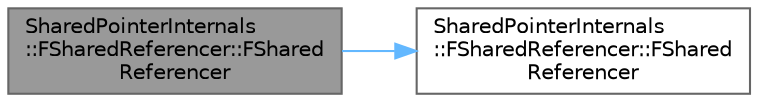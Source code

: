 digraph "SharedPointerInternals::FSharedReferencer::FSharedReferencer"
{
 // INTERACTIVE_SVG=YES
 // LATEX_PDF_SIZE
  bgcolor="transparent";
  edge [fontname=Helvetica,fontsize=10,labelfontname=Helvetica,labelfontsize=10];
  node [fontname=Helvetica,fontsize=10,shape=box,height=0.2,width=0.4];
  rankdir="LR";
  Node1 [id="Node000001",label="SharedPointerInternals\l::FSharedReferencer::FShared\lReferencer",height=0.2,width=0.4,color="gray40", fillcolor="grey60", style="filled", fontcolor="black",tooltip="Copy constructor creates a new reference to the existing object."];
  Node1 -> Node2 [id="edge1_Node000001_Node000002",color="steelblue1",style="solid",tooltip=" "];
  Node2 [id="Node000002",label="SharedPointerInternals\l::FSharedReferencer::FShared\lReferencer",height=0.2,width=0.4,color="grey40", fillcolor="white", style="filled",URL="$d5/d5d/classSharedPointerInternals_1_1FSharedReferencer.html#a3f3be0519deab4af5aa1307107c6bb40",tooltip="Constructor for an empty shared referencer object."];
}

